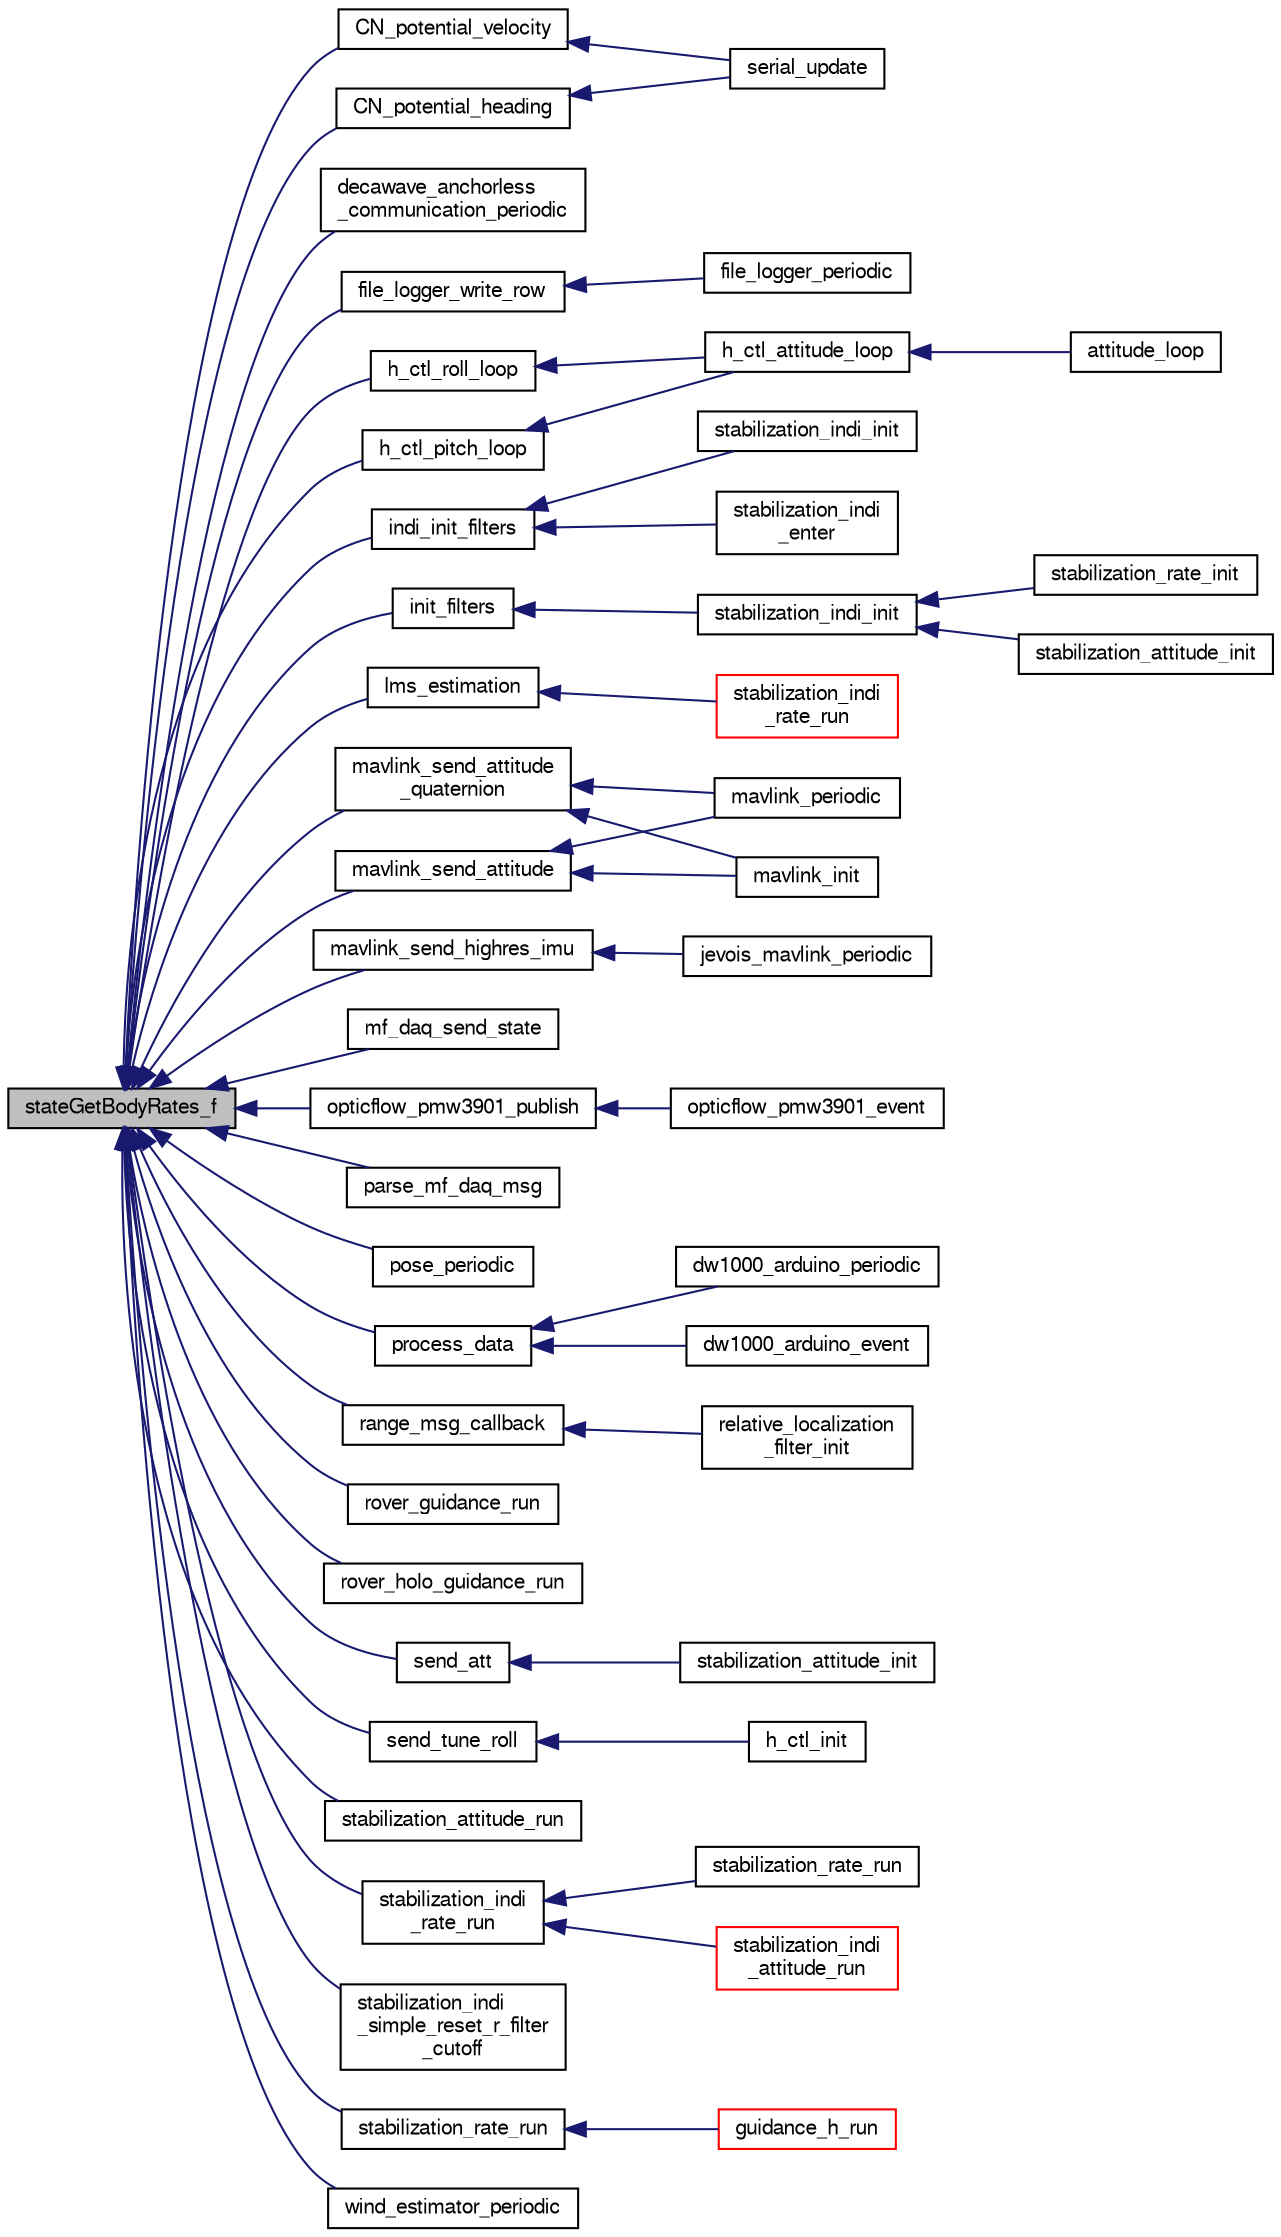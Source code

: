 digraph "stateGetBodyRates_f"
{
  edge [fontname="FreeSans",fontsize="10",labelfontname="FreeSans",labelfontsize="10"];
  node [fontname="FreeSans",fontsize="10",shape=record];
  rankdir="LR";
  Node1 [label="stateGetBodyRates_f",height=0.2,width=0.4,color="black", fillcolor="grey75", style="filled", fontcolor="black"];
  Node1 -> Node2 [dir="back",color="midnightblue",fontsize="10",style="solid",fontname="FreeSans"];
  Node2 [label="CN_potential_heading",height=0.2,width=0.4,color="black", fillcolor="white", style="filled",URL="$obstacle__avoidance_8h.html#a43e6d081b68544c534a4c9d9e621ccad"];
  Node2 -> Node3 [dir="back",color="midnightblue",fontsize="10",style="solid",fontname="FreeSans"];
  Node3 [label="serial_update",height=0.2,width=0.4,color="black", fillcolor="white", style="filled",URL="$obstacle__avoidance_8h.html#a510b29d4d94a1e5cbe6aa87b57386f93"];
  Node1 -> Node4 [dir="back",color="midnightblue",fontsize="10",style="solid",fontname="FreeSans"];
  Node4 [label="CN_potential_velocity",height=0.2,width=0.4,color="black", fillcolor="white", style="filled",URL="$obstacle__avoidance_8h.html#a310adf7eac35923617e12182c1c75fea"];
  Node4 -> Node3 [dir="back",color="midnightblue",fontsize="10",style="solid",fontname="FreeSans"];
  Node1 -> Node5 [dir="back",color="midnightblue",fontsize="10",style="solid",fontname="FreeSans"];
  Node5 [label="decawave_anchorless\l_communication_periodic",height=0.2,width=0.4,color="black", fillcolor="white", style="filled",URL="$decawave__anchorless__communication_8h.html#a666f8ed1285e6941cc47eeef8857a2bd",tooltip="This function periodically sends state data over the serial (which is received by the arduino) ..."];
  Node1 -> Node6 [dir="back",color="midnightblue",fontsize="10",style="solid",fontname="FreeSans"];
  Node6 [label="file_logger_write_row",height=0.2,width=0.4,color="black", fillcolor="white", style="filled",URL="$file__logger_8c.html#a599a2b4b9cd37709060587aa8870de15",tooltip="Write CSV row Write values at this timestamp to log file. "];
  Node6 -> Node7 [dir="back",color="midnightblue",fontsize="10",style="solid",fontname="FreeSans"];
  Node7 [label="file_logger_periodic",height=0.2,width=0.4,color="black", fillcolor="white", style="filled",URL="$file__logger_8h.html#a0a108be83e6a060666234d7b46a36907",tooltip="Log the values to a csv file. "];
  Node1 -> Node8 [dir="back",color="midnightblue",fontsize="10",style="solid",fontname="FreeSans"];
  Node8 [label="h_ctl_pitch_loop",height=0.2,width=0.4,color="black", fillcolor="white", style="filled",URL="$stabilization__adaptive_8c.html#a10c9851e192217d5a4e7b6dc98e16c2d"];
  Node8 -> Node9 [dir="back",color="midnightblue",fontsize="10",style="solid",fontname="FreeSans"];
  Node9 [label="h_ctl_attitude_loop",height=0.2,width=0.4,color="black", fillcolor="white", style="filled",URL="$fixedwing_2stabilization_2stabilization__attitude_8h.html#a86f0d47644538be1345aab19c7dc3de4"];
  Node9 -> Node10 [dir="back",color="midnightblue",fontsize="10",style="solid",fontname="FreeSans"];
  Node10 [label="attitude_loop",height=0.2,width=0.4,color="black", fillcolor="white", style="filled",URL="$fixedwing_2autopilot__static_8h.html#a315546d9034361bbc6970b3792dc8b67"];
  Node1 -> Node11 [dir="back",color="midnightblue",fontsize="10",style="solid",fontname="FreeSans"];
  Node11 [label="h_ctl_roll_loop",height=0.2,width=0.4,color="black", fillcolor="white", style="filled",URL="$stabilization__adaptive_8c.html#a56e08c7c847634b91bec39dc929ade80"];
  Node11 -> Node9 [dir="back",color="midnightblue",fontsize="10",style="solid",fontname="FreeSans"];
  Node1 -> Node12 [dir="back",color="midnightblue",fontsize="10",style="solid",fontname="FreeSans"];
  Node12 [label="indi_init_filters",height=0.2,width=0.4,color="black", fillcolor="white", style="filled",URL="$stabilization__indi__simple_8c.html#af24d268c1d84323103fb53b25edae209"];
  Node12 -> Node13 [dir="back",color="midnightblue",fontsize="10",style="solid",fontname="FreeSans"];
  Node13 [label="stabilization_indi\l_enter",height=0.2,width=0.4,color="black", fillcolor="white", style="filled",URL="$stabilization__indi__simple_8c.html#a121fd732c65156adade05ffb27fbaf52",tooltip="Function that resets important values upon engaging INDI. "];
  Node12 -> Node14 [dir="back",color="midnightblue",fontsize="10",style="solid",fontname="FreeSans"];
  Node14 [label="stabilization_indi_init",height=0.2,width=0.4,color="black", fillcolor="white", style="filled",URL="$stabilization__indi__simple_8c.html#a9b355db7dd60fd053f3fff04eccdc11b",tooltip="Function that initializes important values upon engaging INDI. "];
  Node1 -> Node15 [dir="back",color="midnightblue",fontsize="10",style="solid",fontname="FreeSans"];
  Node15 [label="init_filters",height=0.2,width=0.4,color="black", fillcolor="white", style="filled",URL="$stabilization__indi_8c.html#af2e990d419fc562777944d2446ab1b32",tooltip="Function that resets the filters to zeros. "];
  Node15 -> Node16 [dir="back",color="midnightblue",fontsize="10",style="solid",fontname="FreeSans"];
  Node16 [label="stabilization_indi_init",height=0.2,width=0.4,color="black", fillcolor="white", style="filled",URL="$stabilization__indi__simple_8h.html#a9b355db7dd60fd053f3fff04eccdc11b",tooltip="Function that initializes important values upon engaging INDI. "];
  Node16 -> Node17 [dir="back",color="midnightblue",fontsize="10",style="solid",fontname="FreeSans"];
  Node17 [label="stabilization_attitude_init",height=0.2,width=0.4,color="black", fillcolor="white", style="filled",URL="$stabilization__attitude__quat__indi_8c.html#a03d27593d891182c04fc5337766733d1",tooltip="stabilization_attitude_init "];
  Node16 -> Node18 [dir="back",color="midnightblue",fontsize="10",style="solid",fontname="FreeSans"];
  Node18 [label="stabilization_rate_init",height=0.2,width=0.4,color="black", fillcolor="white", style="filled",URL="$stabilization__rate__indi_8c.html#afe4783ecccebfb6cfe611d7f248801c2",tooltip="Initialize rate controller. "];
  Node1 -> Node19 [dir="back",color="midnightblue",fontsize="10",style="solid",fontname="FreeSans"];
  Node19 [label="lms_estimation",height=0.2,width=0.4,color="black", fillcolor="white", style="filled",URL="$stabilization__indi__simple_8c.html#a4087c1b63b32e110813d687001ea96ca",tooltip="This is a Least Mean Squares adaptive filter It estimates the actuator effectiveness online..."];
  Node19 -> Node20 [dir="back",color="midnightblue",fontsize="10",style="solid",fontname="FreeSans"];
  Node20 [label="stabilization_indi\l_rate_run",height=0.2,width=0.4,color="red", fillcolor="white", style="filled",URL="$stabilization__indi__simple_8c.html#a83c932bd9792806ff65ff3ca266f410b",tooltip="Does the INDI calculations. "];
  Node1 -> Node21 [dir="back",color="midnightblue",fontsize="10",style="solid",fontname="FreeSans"];
  Node21 [label="mavlink_send_attitude",height=0.2,width=0.4,color="black", fillcolor="white", style="filled",URL="$mavlink_8c.html#acf9dbe1c46aa63331ca93c34f1a73a9a",tooltip="Send the attitude. "];
  Node21 -> Node22 [dir="back",color="midnightblue",fontsize="10",style="solid",fontname="FreeSans"];
  Node22 [label="mavlink_init",height=0.2,width=0.4,color="black", fillcolor="white", style="filled",URL="$mavlink_8h.html#acc676450794df9b4b50dc6b12995b7a1",tooltip="Module functions. "];
  Node21 -> Node23 [dir="back",color="midnightblue",fontsize="10",style="solid",fontname="FreeSans"];
  Node23 [label="mavlink_periodic",height=0.2,width=0.4,color="black", fillcolor="white", style="filled",URL="$mavlink_8h.html#a45dcaed78c022158e7dcfb92813f191c",tooltip="Periodic MAVLink calls. "];
  Node1 -> Node24 [dir="back",color="midnightblue",fontsize="10",style="solid",fontname="FreeSans"];
  Node24 [label="mavlink_send_attitude\l_quaternion",height=0.2,width=0.4,color="black", fillcolor="white", style="filled",URL="$mavlink_8c.html#a6a99bc39299168db89d0b0ad07375cfb"];
  Node24 -> Node22 [dir="back",color="midnightblue",fontsize="10",style="solid",fontname="FreeSans"];
  Node24 -> Node23 [dir="back",color="midnightblue",fontsize="10",style="solid",fontname="FreeSans"];
  Node1 -> Node25 [dir="back",color="midnightblue",fontsize="10",style="solid",fontname="FreeSans"];
  Node25 [label="mavlink_send_highres_imu",height=0.2,width=0.4,color="black", fillcolor="white", style="filled",URL="$jevois__mavlink_8c.html#aab409a1c2cff3fdcd6338918e3d7c17c"];
  Node25 -> Node26 [dir="back",color="midnightblue",fontsize="10",style="solid",fontname="FreeSans"];
  Node26 [label="jevois_mavlink_periodic",height=0.2,width=0.4,color="black", fillcolor="white", style="filled",URL="$jevois__mavlink_8h.html#a59ceb7f0074d2eceb086a01cac2c5057"];
  Node1 -> Node27 [dir="back",color="midnightblue",fontsize="10",style="solid",fontname="FreeSans"];
  Node27 [label="mf_daq_send_state",height=0.2,width=0.4,color="black", fillcolor="white", style="filled",URL="$meteo__france__DAQ_8h.html#a428cd9287f9e24f69dd92d696e0a053a"];
  Node1 -> Node28 [dir="back",color="midnightblue",fontsize="10",style="solid",fontname="FreeSans"];
  Node28 [label="opticflow_pmw3901_publish",height=0.2,width=0.4,color="black", fillcolor="white", style="filled",URL="$opticflow__pmw3901_8c.html#a60140676d3a419b54d6a2a8294e4b994"];
  Node28 -> Node29 [dir="back",color="midnightblue",fontsize="10",style="solid",fontname="FreeSans"];
  Node29 [label="opticflow_pmw3901_event",height=0.2,width=0.4,color="black", fillcolor="white", style="filled",URL="$opticflow__pmw3901_8h.html#abe5ad65e14456805dca97f78767ef811"];
  Node1 -> Node30 [dir="back",color="midnightblue",fontsize="10",style="solid",fontname="FreeSans"];
  Node30 [label="parse_mf_daq_msg",height=0.2,width=0.4,color="black", fillcolor="white", style="filled",URL="$meteo__france__DAQ_8h.html#a5eac3ac3a7ca67f41b81350f2d0f7f0d"];
  Node1 -> Node31 [dir="back",color="midnightblue",fontsize="10",style="solid",fontname="FreeSans"];
  Node31 [label="pose_periodic",height=0.2,width=0.4,color="black", fillcolor="white", style="filled",URL="$pose__history_8h.html#a2c55c72c6bdf06e23791e7f9fc7134a9",tooltip="Records the pose history 512 times per second. "];
  Node1 -> Node32 [dir="back",color="midnightblue",fontsize="10",style="solid",fontname="FreeSans"];
  Node32 [label="process_data",height=0.2,width=0.4,color="black", fillcolor="white", style="filled",URL="$dw1000__arduino_8c.html#acac53dcc1b2e1d953c1642b3b15afe4c"];
  Node32 -> Node33 [dir="back",color="midnightblue",fontsize="10",style="solid",fontname="FreeSans"];
  Node33 [label="dw1000_arduino_event",height=0.2,width=0.4,color="black", fillcolor="white", style="filled",URL="$dw1000__arduino_8h.html#acd30e60aae354572abb40c0cc89eb6d3"];
  Node32 -> Node34 [dir="back",color="midnightblue",fontsize="10",style="solid",fontname="FreeSans"];
  Node34 [label="dw1000_arduino_periodic",height=0.2,width=0.4,color="black", fillcolor="white", style="filled",URL="$dw1000__arduino_8h.html#a37cdd8b01baa07937d73541c2a0da01e"];
  Node1 -> Node35 [dir="back",color="midnightblue",fontsize="10",style="solid",fontname="FreeSans"];
  Node35 [label="range_msg_callback",height=0.2,width=0.4,color="black", fillcolor="white", style="filled",URL="$relative__localization__filter_8c.html#a9a5ee6ec3e44ff9f7cea260d969d6ddf"];
  Node35 -> Node36 [dir="back",color="midnightblue",fontsize="10",style="solid",fontname="FreeSans"];
  Node36 [label="relative_localization\l_filter_init",height=0.2,width=0.4,color="black", fillcolor="white", style="filled",URL="$relative__localization__filter_8h.html#a6da4d8bf05d9240f503606d63b6be761"];
  Node1 -> Node37 [dir="back",color="midnightblue",fontsize="10",style="solid",fontname="FreeSans"];
  Node37 [label="rover_guidance_run",height=0.2,width=0.4,color="black", fillcolor="white", style="filled",URL="$rover__guidance_8h.html#a1c5d14152545935d78448eae5d0a6b6d"];
  Node1 -> Node38 [dir="back",color="midnightblue",fontsize="10",style="solid",fontname="FreeSans"];
  Node38 [label="rover_holo_guidance_run",height=0.2,width=0.4,color="black", fillcolor="white", style="filled",URL="$rover__guidance__holonomic_8h.html#a714eebb049eb159d6b28ae3118c7d2c3"];
  Node1 -> Node39 [dir="back",color="midnightblue",fontsize="10",style="solid",fontname="FreeSans"];
  Node39 [label="send_att",height=0.2,width=0.4,color="black", fillcolor="white", style="filled",URL="$stabilization__attitude__euler__float_8c.html#ae9244e1c3c685a32cc7ac97134ea6f6d"];
  Node39 -> Node40 [dir="back",color="midnightblue",fontsize="10",style="solid",fontname="FreeSans"];
  Node40 [label="stabilization_attitude_init",height=0.2,width=0.4,color="black", fillcolor="white", style="filled",URL="$stabilization__attitude__euler__float_8c.html#a03d27593d891182c04fc5337766733d1"];
  Node1 -> Node41 [dir="back",color="midnightblue",fontsize="10",style="solid",fontname="FreeSans"];
  Node41 [label="send_tune_roll",height=0.2,width=0.4,color="black", fillcolor="white", style="filled",URL="$stabilization__adaptive_8c.html#a0c11799df47100d31f44a50bb3e16bce"];
  Node41 -> Node42 [dir="back",color="midnightblue",fontsize="10",style="solid",fontname="FreeSans"];
  Node42 [label="h_ctl_init",height=0.2,width=0.4,color="black", fillcolor="white", style="filled",URL="$fixedwing_2stabilization_2stabilization__attitude_8h.html#a83c0e92b972269e326eb6be18adcf715"];
  Node1 -> Node43 [dir="back",color="midnightblue",fontsize="10",style="solid",fontname="FreeSans"];
  Node43 [label="stabilization_attitude_run",height=0.2,width=0.4,color="black", fillcolor="white", style="filled",URL="$stabilization__attitude__euler__float_8c.html#add1138c9aae1adaafdb42ddf2f0c039a"];
  Node1 -> Node44 [dir="back",color="midnightblue",fontsize="10",style="solid",fontname="FreeSans"];
  Node44 [label="stabilization_indi\l_rate_run",height=0.2,width=0.4,color="black", fillcolor="white", style="filled",URL="$stabilization__indi__simple_8h.html#abb616d415224721c6dbb6cc648b696c2",tooltip="Does the INDI calculations. "];
  Node44 -> Node45 [dir="back",color="midnightblue",fontsize="10",style="solid",fontname="FreeSans"];
  Node45 [label="stabilization_indi\l_attitude_run",height=0.2,width=0.4,color="red", fillcolor="white", style="filled",URL="$stabilization__indi__simple_8h.html#a32497fd2d2c56c87a83bddb1f7b62fa8",tooltip="runs stabilization indi "];
  Node44 -> Node46 [dir="back",color="midnightblue",fontsize="10",style="solid",fontname="FreeSans"];
  Node46 [label="stabilization_rate_run",height=0.2,width=0.4,color="black", fillcolor="white", style="filled",URL="$stabilization__rate__indi_8c.html#acfa2e0820b52aea2dce670dd9295b540",tooltip="Run indi rate interface from the \"stabilization_rate_run\" function. "];
  Node1 -> Node47 [dir="back",color="midnightblue",fontsize="10",style="solid",fontname="FreeSans"];
  Node47 [label="stabilization_indi\l_simple_reset_r_filter\l_cutoff",height=0.2,width=0.4,color="black", fillcolor="white", style="filled",URL="$stabilization__indi__simple_8h.html#a579eabe525912021499370675a0eaf38"];
  Node1 -> Node48 [dir="back",color="midnightblue",fontsize="10",style="solid",fontname="FreeSans"];
  Node48 [label="stabilization_rate_run",height=0.2,width=0.4,color="black", fillcolor="white", style="filled",URL="$stabilization__rate_8h.html#acfa2e0820b52aea2dce670dd9295b540",tooltip="Run indi rate interface from the \"stabilization_rate_run\" function. "];
  Node48 -> Node49 [dir="back",color="midnightblue",fontsize="10",style="solid",fontname="FreeSans"];
  Node49 [label="guidance_h_run",height=0.2,width=0.4,color="red", fillcolor="white", style="filled",URL="$rotorcraft_2guidance_2guidance__h_8h.html#afff2f6a359638c74d5d1051c3edfa554"];
  Node1 -> Node50 [dir="back",color="midnightblue",fontsize="10",style="solid",fontname="FreeSans"];
  Node50 [label="wind_estimator_periodic",height=0.2,width=0.4,color="black", fillcolor="white", style="filled",URL="$wind__estimator_8h.html#a0a4f52d63873704d3581f69f44d71751"];
}
